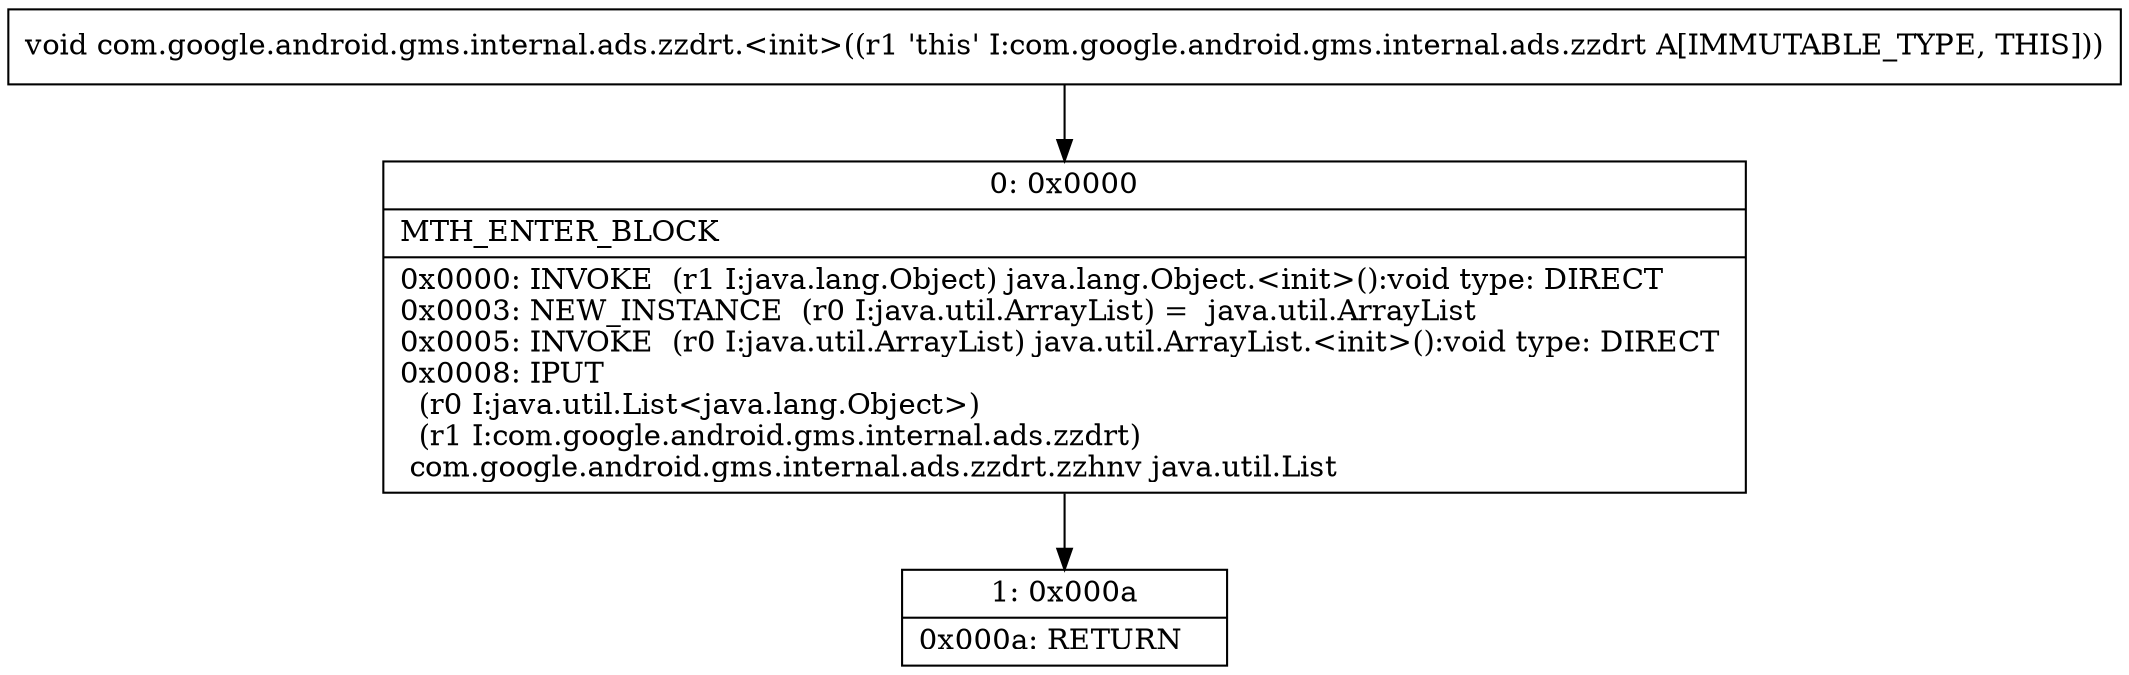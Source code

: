 digraph "CFG forcom.google.android.gms.internal.ads.zzdrt.\<init\>()V" {
Node_0 [shape=record,label="{0\:\ 0x0000|MTH_ENTER_BLOCK\l|0x0000: INVOKE  (r1 I:java.lang.Object) java.lang.Object.\<init\>():void type: DIRECT \l0x0003: NEW_INSTANCE  (r0 I:java.util.ArrayList) =  java.util.ArrayList \l0x0005: INVOKE  (r0 I:java.util.ArrayList) java.util.ArrayList.\<init\>():void type: DIRECT \l0x0008: IPUT  \l  (r0 I:java.util.List\<java.lang.Object\>)\l  (r1 I:com.google.android.gms.internal.ads.zzdrt)\l com.google.android.gms.internal.ads.zzdrt.zzhnv java.util.List \l}"];
Node_1 [shape=record,label="{1\:\ 0x000a|0x000a: RETURN   \l}"];
MethodNode[shape=record,label="{void com.google.android.gms.internal.ads.zzdrt.\<init\>((r1 'this' I:com.google.android.gms.internal.ads.zzdrt A[IMMUTABLE_TYPE, THIS])) }"];
MethodNode -> Node_0;
Node_0 -> Node_1;
}

